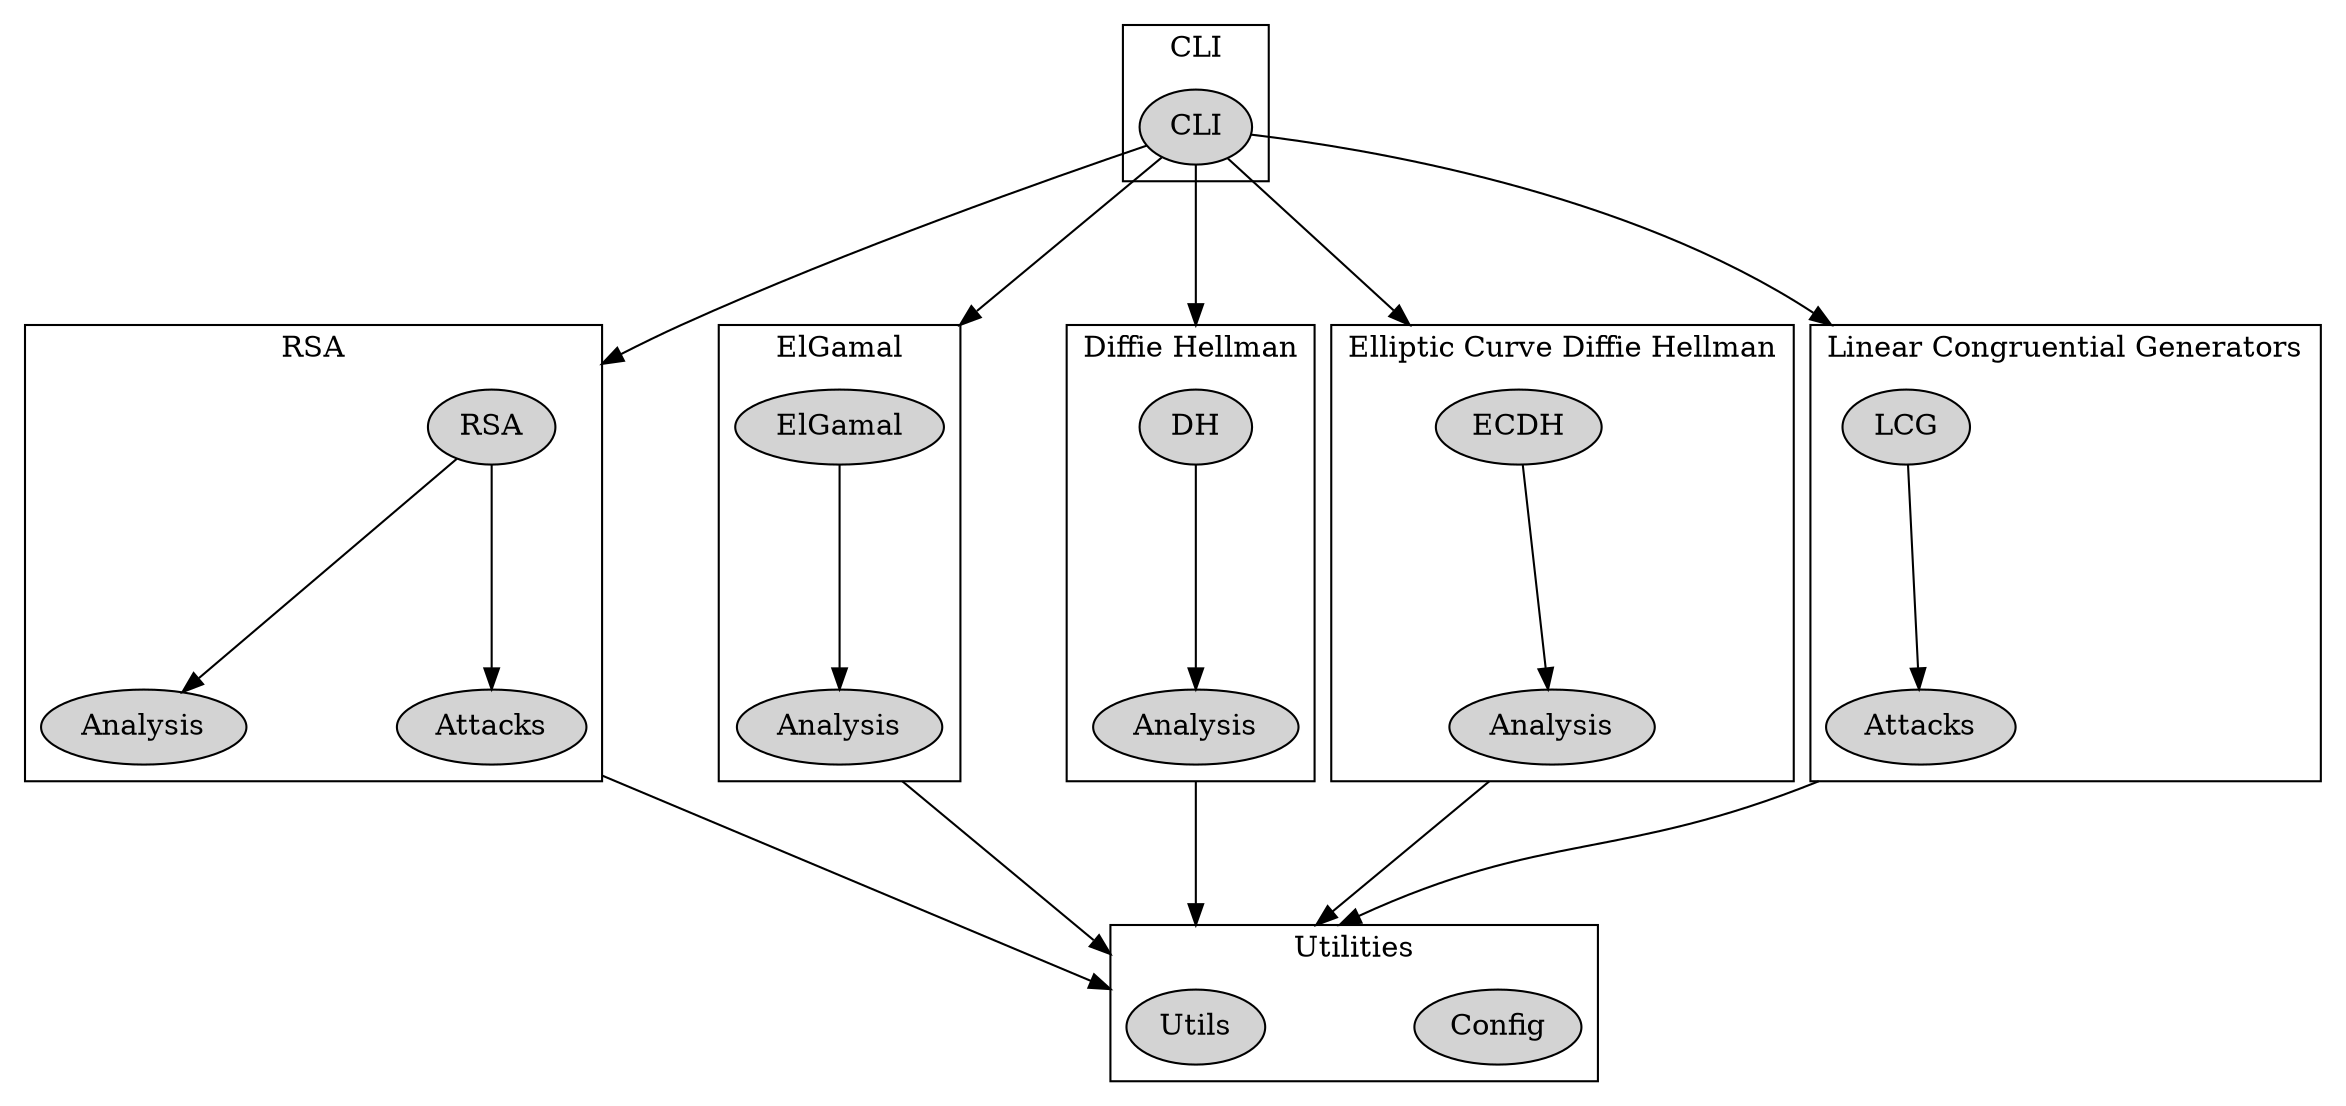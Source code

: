 digraph G {
	node [style=filled];

    graph [nodesep="1", ranksep="1.5", compound=true];
	subgraph cluster_rsa {
		rsa [label="RSA"];
		rsaanalysis [label="Analysis"];
		rsaattacks [label="Attacks"];
		rsa -> rsaanalysis;
		rsa -> rsaattacks;
		label = "RSA";
	}

	subgraph cluster_eg {
		eg [label="ElGamal"];
		eganalysis [label="Analysis"];
		eg -> eganalysis;
		label = "ElGamal";
	}
	subgraph cluster_dh {
		dh [label="DH"];
		dhanalysis [label="Analysis"];
		dh -> dhanalysis;
		label = "Diffie Hellman";
	}
	subgraph cluster_ecdh {
		ecdh [label="ECDH"];
		ecdhanalysis [label="Analysis"];
		ecdh -> ecdhanalysis;
		label = "Elliptic Curve Diffie Hellman";
	}
	subgraph cluster_lcg {
		lcg [label="LCG"];
		lcgattacks [label="Attacks"];
		lcg -> lcgattacks;
		label = "Linear Congruential Generators";
	}

	subgraph cluster_util {
		config [label = "Config"];
		util [label = "Utils"];
		label = "Utilities";
	}

	subgraph cluster_cli {
		cli [label = "CLI"];
		label = "CLI";

		cli -> rsa[lhead=cluster_rsa];
		cli -> eg[lhead=cluster_eg];
		cli -> dh[lhead=cluster_dh];
		cli -> ecdh[lhead=cluster_ecdh];
		cli -> lcg[lhead=cluster_lcg];
	}

	rsaattacks -> util[lhead=cluster_util ltail=cluster_rsa];
	/* rsaanalysis -> util[lhead=cluster_util ltail=cluster_rsa]; */
	eganalysis -> util[lhead=cluster_util ltail=cluster_eg];
	dhanalysis -> util[lhead=cluster_util ltail=cluster_dh];
	ecdhanalysis -> util[lhead=cluster_util ltail=cluster_ecdh];
	lcgattacks -> util[lhead=cluster_util ltail=cluster_lcg];
}
